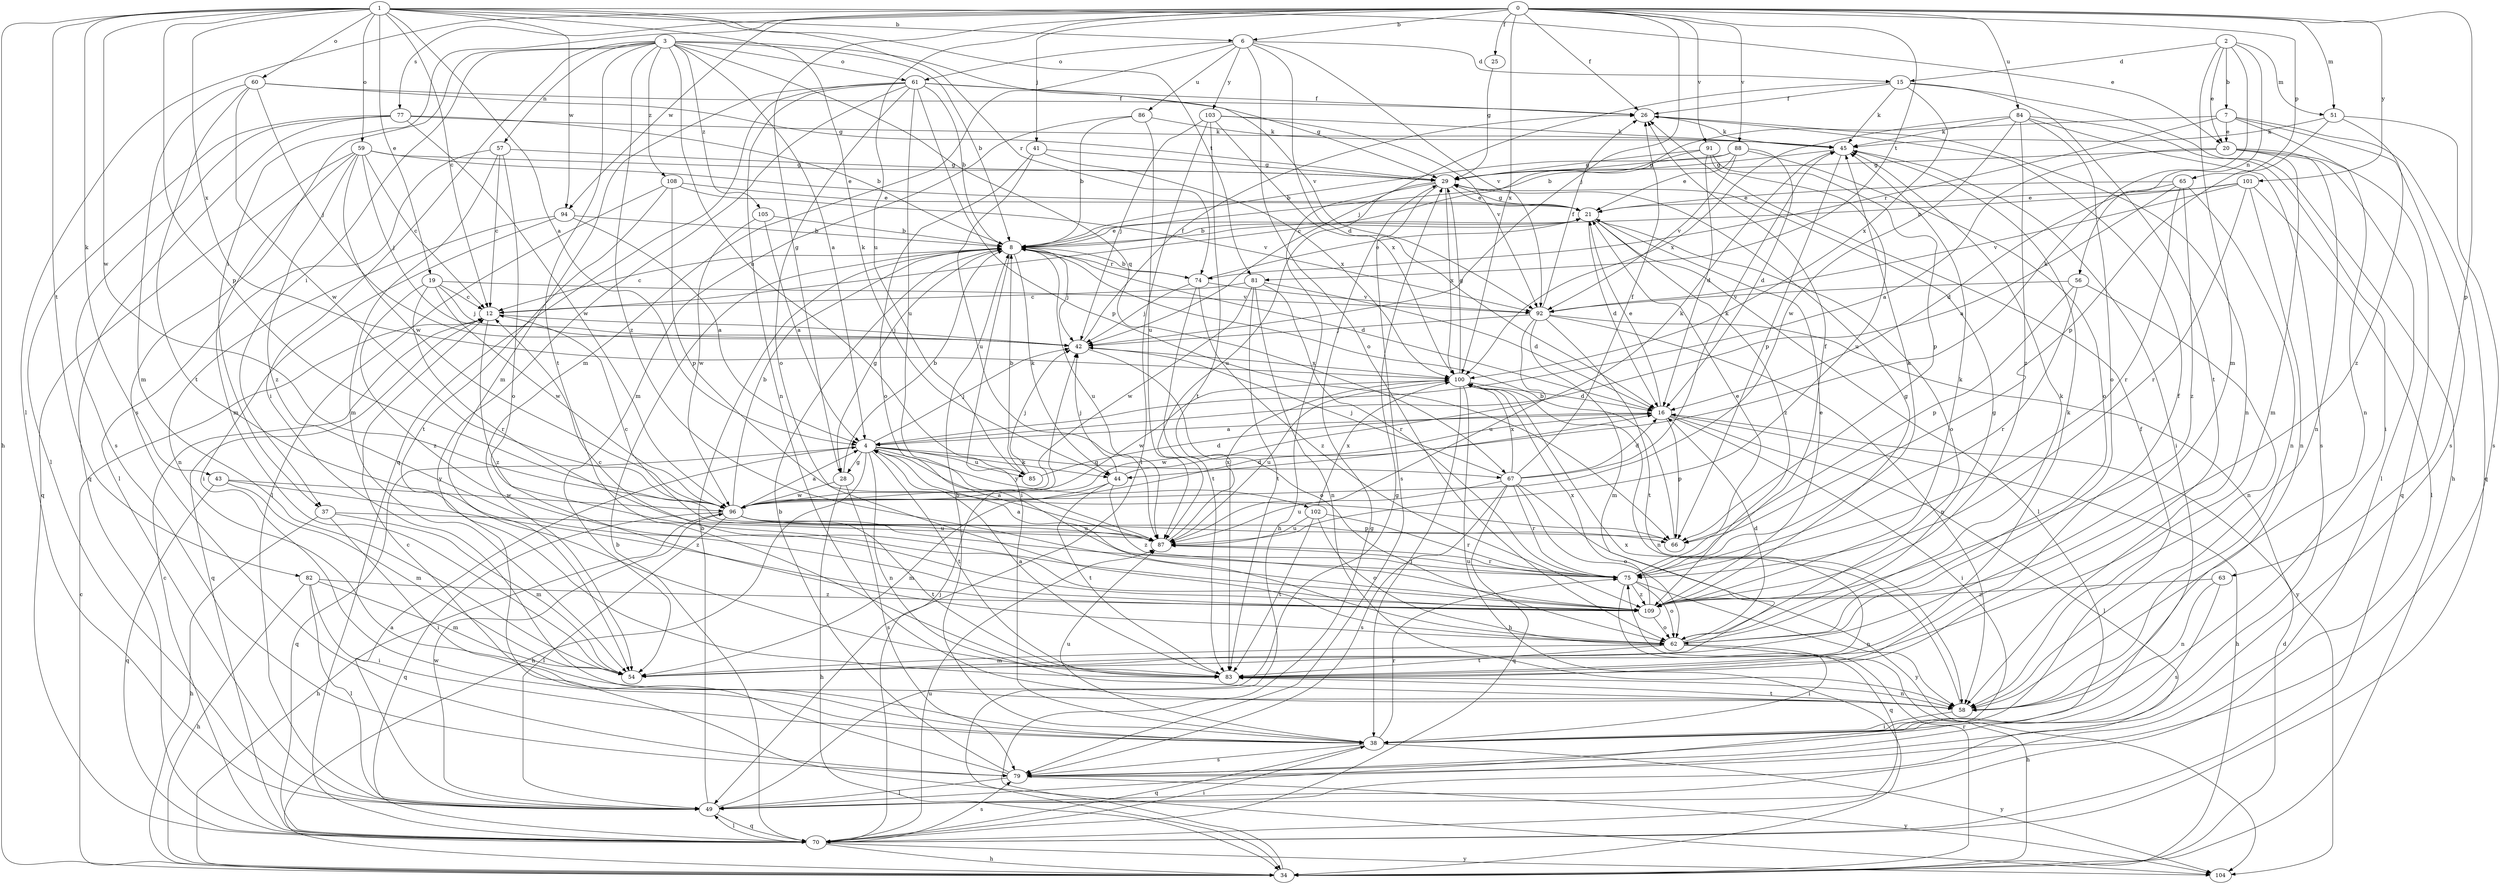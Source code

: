 strict digraph  {
0;
1;
2;
3;
4;
6;
7;
8;
12;
15;
16;
19;
20;
21;
25;
26;
28;
29;
34;
37;
38;
41;
42;
43;
44;
45;
49;
51;
54;
56;
57;
58;
59;
60;
61;
62;
63;
65;
66;
67;
70;
74;
75;
77;
79;
81;
82;
83;
84;
85;
86;
87;
88;
91;
92;
94;
96;
100;
101;
102;
103;
104;
105;
108;
109;
0 -> 6  [label=b];
0 -> 25  [label=f];
0 -> 26  [label=f];
0 -> 28  [label=g];
0 -> 37  [label=i];
0 -> 41  [label=j];
0 -> 42  [label=j];
0 -> 49  [label=l];
0 -> 51  [label=m];
0 -> 63  [label=p];
0 -> 65  [label=p];
0 -> 77  [label=s];
0 -> 81  [label=t];
0 -> 84  [label=u];
0 -> 85  [label=u];
0 -> 88  [label=v];
0 -> 91  [label=v];
0 -> 94  [label=w];
0 -> 100  [label=x];
0 -> 101  [label=y];
1 -> 4  [label=a];
1 -> 6  [label=b];
1 -> 12  [label=c];
1 -> 19  [label=e];
1 -> 20  [label=e];
1 -> 34  [label=h];
1 -> 43  [label=k];
1 -> 44  [label=k];
1 -> 59  [label=o];
1 -> 60  [label=o];
1 -> 66  [label=p];
1 -> 74  [label=r];
1 -> 81  [label=t];
1 -> 82  [label=t];
1 -> 94  [label=w];
1 -> 96  [label=w];
1 -> 100  [label=x];
2 -> 7  [label=b];
2 -> 15  [label=d];
2 -> 20  [label=e];
2 -> 44  [label=k];
2 -> 51  [label=m];
2 -> 54  [label=m];
2 -> 56  [label=n];
3 -> 4  [label=a];
3 -> 8  [label=b];
3 -> 37  [label=i];
3 -> 38  [label=i];
3 -> 57  [label=n];
3 -> 61  [label=o];
3 -> 67  [label=q];
3 -> 79  [label=s];
3 -> 83  [label=t];
3 -> 85  [label=u];
3 -> 92  [label=v];
3 -> 105  [label=z];
3 -> 108  [label=z];
3 -> 109  [label=z];
4 -> 28  [label=g];
4 -> 34  [label=h];
4 -> 42  [label=j];
4 -> 44  [label=k];
4 -> 58  [label=n];
4 -> 67  [label=q];
4 -> 70  [label=q];
4 -> 83  [label=t];
4 -> 85  [label=u];
4 -> 102  [label=y];
6 -> 15  [label=d];
6 -> 16  [label=d];
6 -> 54  [label=m];
6 -> 61  [label=o];
6 -> 62  [label=o];
6 -> 86  [label=u];
6 -> 92  [label=v];
6 -> 103  [label=y];
7 -> 8  [label=b];
7 -> 20  [label=e];
7 -> 58  [label=n];
7 -> 70  [label=q];
7 -> 74  [label=r];
7 -> 79  [label=s];
8 -> 12  [label=c];
8 -> 16  [label=d];
8 -> 21  [label=e];
8 -> 28  [label=g];
8 -> 38  [label=i];
8 -> 42  [label=j];
8 -> 44  [label=k];
8 -> 74  [label=r];
8 -> 87  [label=u];
12 -> 42  [label=j];
12 -> 70  [label=q];
12 -> 109  [label=z];
15 -> 26  [label=f];
15 -> 34  [label=h];
15 -> 42  [label=j];
15 -> 45  [label=k];
15 -> 83  [label=t];
15 -> 100  [label=x];
16 -> 4  [label=a];
16 -> 21  [label=e];
16 -> 34  [label=h];
16 -> 38  [label=i];
16 -> 49  [label=l];
16 -> 66  [label=p];
16 -> 96  [label=w];
19 -> 12  [label=c];
19 -> 42  [label=j];
19 -> 75  [label=r];
19 -> 92  [label=v];
19 -> 96  [label=w];
19 -> 109  [label=z];
20 -> 4  [label=a];
20 -> 29  [label=g];
20 -> 49  [label=l];
20 -> 54  [label=m];
20 -> 58  [label=n];
20 -> 70  [label=q];
21 -> 8  [label=b];
21 -> 16  [label=d];
21 -> 29  [label=g];
21 -> 49  [label=l];
21 -> 62  [label=o];
21 -> 109  [label=z];
25 -> 29  [label=g];
26 -> 45  [label=k];
26 -> 58  [label=n];
28 -> 8  [label=b];
28 -> 34  [label=h];
28 -> 79  [label=s];
28 -> 96  [label=w];
29 -> 21  [label=e];
29 -> 34  [label=h];
29 -> 79  [label=s];
29 -> 87  [label=u];
29 -> 100  [label=x];
34 -> 12  [label=c];
34 -> 16  [label=d];
34 -> 29  [label=g];
34 -> 75  [label=r];
37 -> 34  [label=h];
37 -> 38  [label=i];
37 -> 54  [label=m];
37 -> 87  [label=u];
38 -> 8  [label=b];
38 -> 26  [label=f];
38 -> 70  [label=q];
38 -> 75  [label=r];
38 -> 79  [label=s];
38 -> 87  [label=u];
38 -> 104  [label=y];
41 -> 29  [label=g];
41 -> 62  [label=o];
41 -> 87  [label=u];
41 -> 100  [label=x];
42 -> 26  [label=f];
42 -> 62  [label=o];
42 -> 100  [label=x];
43 -> 54  [label=m];
43 -> 70  [label=q];
43 -> 96  [label=w];
43 -> 109  [label=z];
44 -> 42  [label=j];
44 -> 45  [label=k];
44 -> 54  [label=m];
44 -> 83  [label=t];
44 -> 109  [label=z];
45 -> 29  [label=g];
45 -> 38  [label=i];
45 -> 66  [label=p];
49 -> 4  [label=a];
49 -> 8  [label=b];
49 -> 29  [label=g];
49 -> 70  [label=q];
49 -> 96  [label=w];
51 -> 45  [label=k];
51 -> 66  [label=p];
51 -> 79  [label=s];
51 -> 109  [label=z];
56 -> 58  [label=n];
56 -> 66  [label=p];
56 -> 75  [label=r];
56 -> 92  [label=v];
57 -> 12  [label=c];
57 -> 29  [label=g];
57 -> 49  [label=l];
57 -> 54  [label=m];
57 -> 62  [label=o];
58 -> 38  [label=i];
58 -> 83  [label=t];
58 -> 100  [label=x];
59 -> 12  [label=c];
59 -> 21  [label=e];
59 -> 29  [label=g];
59 -> 42  [label=j];
59 -> 54  [label=m];
59 -> 70  [label=q];
59 -> 96  [label=w];
59 -> 109  [label=z];
60 -> 26  [label=f];
60 -> 29  [label=g];
60 -> 42  [label=j];
60 -> 54  [label=m];
60 -> 83  [label=t];
60 -> 96  [label=w];
61 -> 8  [label=b];
61 -> 26  [label=f];
61 -> 29  [label=g];
61 -> 54  [label=m];
61 -> 58  [label=n];
61 -> 62  [label=o];
61 -> 66  [label=p];
61 -> 70  [label=q];
61 -> 87  [label=u];
61 -> 104  [label=y];
62 -> 16  [label=d];
62 -> 29  [label=g];
62 -> 34  [label=h];
62 -> 38  [label=i];
62 -> 45  [label=k];
62 -> 54  [label=m];
62 -> 83  [label=t];
63 -> 58  [label=n];
63 -> 79  [label=s];
63 -> 109  [label=z];
65 -> 4  [label=a];
65 -> 16  [label=d];
65 -> 21  [label=e];
65 -> 58  [label=n];
65 -> 75  [label=r];
65 -> 109  [label=z];
66 -> 8  [label=b];
67 -> 16  [label=d];
67 -> 26  [label=f];
67 -> 42  [label=j];
67 -> 45  [label=k];
67 -> 62  [label=o];
67 -> 70  [label=q];
67 -> 75  [label=r];
67 -> 79  [label=s];
67 -> 87  [label=u];
67 -> 100  [label=x];
67 -> 104  [label=y];
70 -> 8  [label=b];
70 -> 12  [label=c];
70 -> 34  [label=h];
70 -> 38  [label=i];
70 -> 42  [label=j];
70 -> 49  [label=l];
70 -> 79  [label=s];
70 -> 87  [label=u];
70 -> 104  [label=y];
74 -> 8  [label=b];
74 -> 21  [label=e];
74 -> 42  [label=j];
74 -> 83  [label=t];
74 -> 92  [label=v];
74 -> 109  [label=z];
75 -> 4  [label=a];
75 -> 21  [label=e];
75 -> 26  [label=f];
75 -> 45  [label=k];
75 -> 58  [label=n];
75 -> 62  [label=o];
75 -> 70  [label=q];
75 -> 87  [label=u];
75 -> 109  [label=z];
77 -> 8  [label=b];
77 -> 45  [label=k];
77 -> 49  [label=l];
77 -> 70  [label=q];
77 -> 79  [label=s];
77 -> 96  [label=w];
79 -> 8  [label=b];
79 -> 12  [label=c];
79 -> 49  [label=l];
79 -> 104  [label=y];
81 -> 12  [label=c];
81 -> 16  [label=d];
81 -> 58  [label=n];
81 -> 75  [label=r];
81 -> 83  [label=t];
81 -> 96  [label=w];
82 -> 34  [label=h];
82 -> 38  [label=i];
82 -> 49  [label=l];
82 -> 54  [label=m];
82 -> 109  [label=z];
83 -> 4  [label=a];
83 -> 26  [label=f];
83 -> 45  [label=k];
83 -> 58  [label=n];
84 -> 38  [label=i];
84 -> 45  [label=k];
84 -> 62  [label=o];
84 -> 79  [label=s];
84 -> 96  [label=w];
84 -> 100  [label=x];
84 -> 109  [label=z];
85 -> 8  [label=b];
85 -> 16  [label=d];
85 -> 42  [label=j];
86 -> 8  [label=b];
86 -> 45  [label=k];
86 -> 54  [label=m];
86 -> 87  [label=u];
87 -> 4  [label=a];
87 -> 12  [label=c];
87 -> 75  [label=r];
87 -> 100  [label=x];
88 -> 8  [label=b];
88 -> 16  [label=d];
88 -> 21  [label=e];
88 -> 29  [label=g];
88 -> 62  [label=o];
88 -> 92  [label=v];
91 -> 12  [label=c];
91 -> 16  [label=d];
91 -> 29  [label=g];
91 -> 66  [label=p];
91 -> 87  [label=u];
92 -> 26  [label=f];
92 -> 42  [label=j];
92 -> 54  [label=m];
92 -> 58  [label=n];
92 -> 83  [label=t];
92 -> 87  [label=u];
92 -> 104  [label=y];
94 -> 4  [label=a];
94 -> 8  [label=b];
94 -> 38  [label=i];
94 -> 58  [label=n];
96 -> 4  [label=a];
96 -> 8  [label=b];
96 -> 16  [label=d];
96 -> 34  [label=h];
96 -> 49  [label=l];
96 -> 66  [label=p];
96 -> 70  [label=q];
96 -> 83  [label=t];
96 -> 87  [label=u];
100 -> 16  [label=d];
100 -> 29  [label=g];
100 -> 34  [label=h];
100 -> 38  [label=i];
100 -> 58  [label=n];
100 -> 87  [label=u];
100 -> 96  [label=w];
101 -> 8  [label=b];
101 -> 21  [label=e];
101 -> 49  [label=l];
101 -> 58  [label=n];
101 -> 75  [label=r];
101 -> 92  [label=v];
102 -> 62  [label=o];
102 -> 75  [label=r];
102 -> 83  [label=t];
102 -> 87  [label=u];
102 -> 100  [label=x];
103 -> 42  [label=j];
103 -> 45  [label=k];
103 -> 49  [label=l];
103 -> 83  [label=t];
103 -> 92  [label=v];
103 -> 100  [label=x];
105 -> 4  [label=a];
105 -> 8  [label=b];
105 -> 96  [label=w];
108 -> 21  [label=e];
108 -> 49  [label=l];
108 -> 66  [label=p];
108 -> 83  [label=t];
108 -> 92  [label=v];
109 -> 12  [label=c];
109 -> 21  [label=e];
109 -> 29  [label=g];
109 -> 45  [label=k];
109 -> 62  [label=o];
109 -> 100  [label=x];
}
